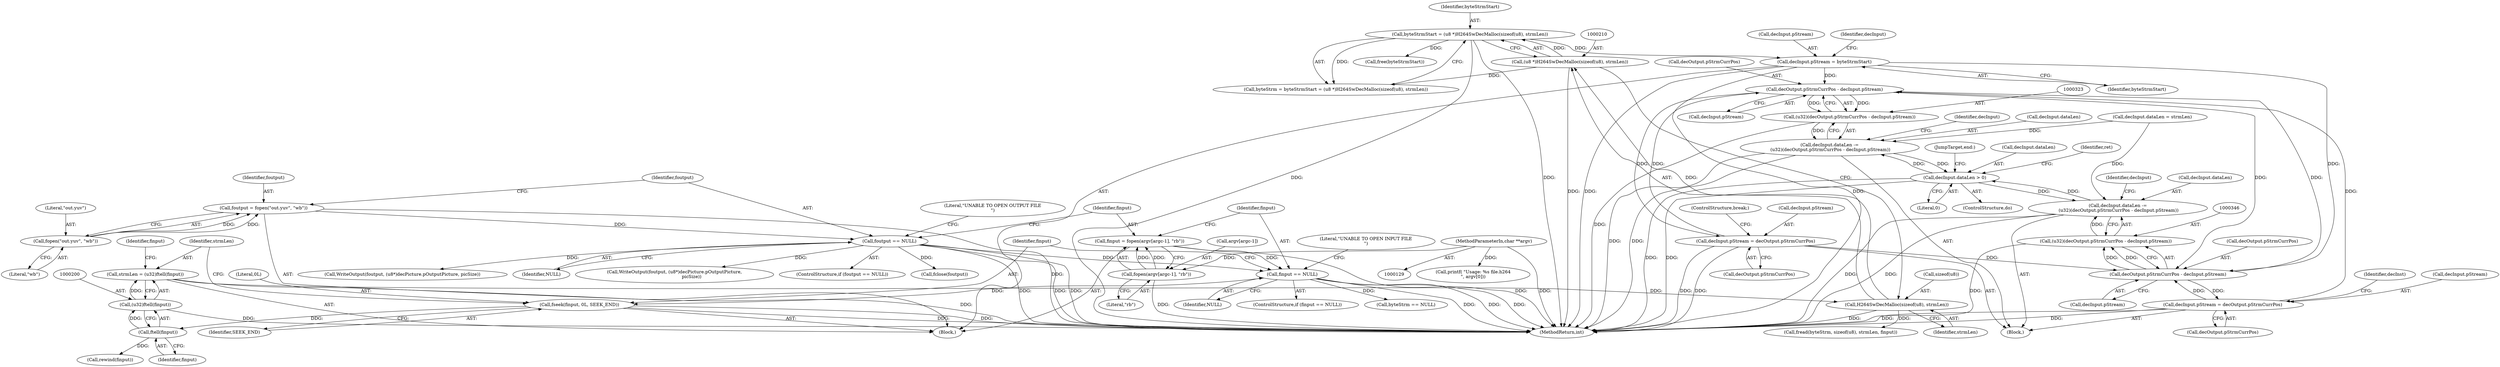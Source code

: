 digraph "0_Android_2b6f22dc64d456471a1dc6df09d515771d1427c8_1@pointer" {
"1000249" [label="(Call,decInput.pStream = byteStrmStart)"];
"1000207" [label="(Call,byteStrmStart = (u8 *)H264SwDecMalloc(sizeof(u8), strmLen))"];
"1000209" [label="(Call,(u8 *)H264SwDecMalloc(sizeof(u8), strmLen))"];
"1000211" [label="(Call,H264SwDecMalloc(sizeof(u8), strmLen))"];
"1000197" [label="(Call,strmLen = (u32)ftell(finput))"];
"1000199" [label="(Call,(u32)ftell(finput))"];
"1000201" [label="(Call,ftell(finput))"];
"1000193" [label="(Call,fseek(finput, 0L, SEEK_END))"];
"1000184" [label="(Call,finput == NULL)"];
"1000174" [label="(Call,finput = fopen(argv[argc-1], \"rb\"))"];
"1000176" [label="(Call,fopen(argv[argc-1], \"rb\"))"];
"1000131" [label="(MethodParameterIn,char **argv)"];
"1000165" [label="(Call,foutput == NULL)"];
"1000159" [label="(Call,foutput = fopen(\"out.yuv\", \"wb\"))"];
"1000161" [label="(Call,fopen(\"out.yuv\", \"wb\"))"];
"1000324" [label="(Call,decOutput.pStrmCurrPos - decInput.pStream)"];
"1000322" [label="(Call,(u32)(decOutput.pStrmCurrPos - decInput.pStream))"];
"1000318" [label="(Call,decInput.dataLen -=\n (u32)(decOutput.pStrmCurrPos - decInput.pStream))"];
"1000405" [label="(Call,decInput.dataLen > 0)"];
"1000341" [label="(Call,decInput.dataLen -=\n (u32)(decOutput.pStrmCurrPos - decInput.pStream))"];
"1000331" [label="(Call,decInput.pStream = decOutput.pStrmCurrPos)"];
"1000347" [label="(Call,decOutput.pStrmCurrPos - decInput.pStream)"];
"1000345" [label="(Call,(u32)(decOutput.pStrmCurrPos - decInput.pStream))"];
"1000354" [label="(Call,decInput.pStream = decOutput.pStrmCurrPos)"];
"1000318" [label="(Call,decInput.dataLen -=\n (u32)(decOutput.pStrmCurrPos - decInput.pStream))"];
"1000333" [label="(Identifier,decInput)"];
"1000177" [label="(Call,argv[argc-1])"];
"1000324" [label="(Call,decOutput.pStrmCurrPos - decInput.pStream)"];
"1000201" [label="(Call,ftell(finput))"];
"1000325" [label="(Call,decOutput.pStrmCurrPos)"];
"1000328" [label="(Call,decInput.pStream)"];
"1000209" [label="(Call,(u8 *)H264SwDecMalloc(sizeof(u8), strmLen))"];
"1000348" [label="(Call,decOutput.pStrmCurrPos)"];
"1000182" [label="(Literal,\"rb\")"];
"1000354" [label="(Call,decInput.pStream = decOutput.pStrmCurrPos)"];
"1000131" [label="(MethodParameterIn,char **argv)"];
"1000211" [label="(Call,H264SwDecMalloc(sizeof(u8), strmLen))"];
"1000253" [label="(Identifier,byteStrmStart)"];
"1000199" [label="(Call,(u32)ftell(finput))"];
"1000132" [label="(Block,)"];
"1000436" [label="(Call,WriteOutput(foutput, (u8*)decPicture.pOutputPicture, picSize))"];
"1000159" [label="(Call,foutput = fopen(\"out.yuv\", \"wb\"))"];
"1000183" [label="(ControlStructure,if (finput == NULL))"];
"1000204" [label="(Identifier,finput)"];
"1000184" [label="(Call,finput == NULL)"];
"1000161" [label="(Call,fopen(\"out.yuv\", \"wb\"))"];
"1000338" [label="(ControlStructure,break;)"];
"1000410" [label="(JumpTarget,end:)"];
"1000203" [label="(Call,rewind(finput))"];
"1000196" [label="(Identifier,SEEK_END)"];
"1000405" [label="(Call,decInput.dataLen > 0)"];
"1000332" [label="(Call,decInput.pStream)"];
"1000225" [label="(Call,fread(byteStrm, sizeof(u8), strmLen, finput))"];
"1000166" [label="(Identifier,foutput)"];
"1000160" [label="(Identifier,foutput)"];
"1000356" [label="(Identifier,decInput)"];
"1000174" [label="(Call,finput = fopen(argv[argc-1], \"rb\"))"];
"1000167" [label="(Identifier,NULL)"];
"1000170" [label="(Literal,\"UNABLE TO OPEN OUTPUT FILE\n\")"];
"1000208" [label="(Identifier,byteStrmStart)"];
"1000185" [label="(Identifier,finput)"];
"1000345" [label="(Call,(u32)(decOutput.pStrmCurrPos - decInput.pStream))"];
"1000386" [label="(Call,WriteOutput(foutput, (u8*)decPicture.pOutputPicture,\n                        picSize))"];
"1000347" [label="(Call,decOutput.pStrmCurrPos - decInput.pStream)"];
"1000267" [label="(ControlStructure,do)"];
"1000193" [label="(Call,fseek(finput, 0L, SEEK_END))"];
"1000335" [label="(Call,decOutput.pStrmCurrPos)"];
"1000279" [label="(Block,)"];
"1000342" [label="(Call,decInput.dataLen)"];
"1000319" [label="(Call,decInput.dataLen)"];
"1000162" [label="(Literal,\"out.yuv\")"];
"1000212" [label="(Call,sizeof(u8))"];
"1000355" [label="(Call,decInput.pStream)"];
"1000164" [label="(ControlStructure,if (foutput == NULL))"];
"1000341" [label="(Call,decInput.dataLen -=\n (u32)(decOutput.pStrmCurrPos - decInput.pStream))"];
"1000195" [label="(Literal,0L)"];
"1000205" [label="(Call,byteStrm = byteStrmStart = (u8 *)H264SwDecMalloc(sizeof(u8), strmLen))"];
"1000448" [label="(Call,free(byteStrmStart))"];
"1000194" [label="(Identifier,finput)"];
"1000216" [label="(Call,byteStrm == NULL)"];
"1000207" [label="(Call,byteStrmStart = (u8 *)H264SwDecMalloc(sizeof(u8), strmLen))"];
"1000364" [label="(Identifier,decInst)"];
"1000446" [label="(Call,fclose(foutput))"];
"1000331" [label="(Call,decInput.pStream = decOutput.pStrmCurrPos)"];
"1000175" [label="(Identifier,finput)"];
"1000250" [label="(Call,decInput.pStream)"];
"1000186" [label="(Identifier,NULL)"];
"1000256" [label="(Identifier,decInput)"];
"1000358" [label="(Call,decOutput.pStrmCurrPos)"];
"1000406" [label="(Call,decInput.dataLen)"];
"1000270" [label="(Identifier,ret)"];
"1000202" [label="(Identifier,finput)"];
"1000322" [label="(Call,(u32)(decOutput.pStrmCurrPos - decInput.pStream))"];
"1000198" [label="(Identifier,strmLen)"];
"1000163" [label="(Literal,\"wb\")"];
"1000351" [label="(Call,decInput.pStream)"];
"1000452" [label="(MethodReturn,int)"];
"1000176" [label="(Call,fopen(argv[argc-1], \"rb\"))"];
"1000197" [label="(Call,strmLen = (u32)ftell(finput))"];
"1000409" [label="(Literal,0)"];
"1000214" [label="(Identifier,strmLen)"];
"1000189" [label="(Literal,\"UNABLE TO OPEN INPUT FILE\n\")"];
"1000151" [label="(Call,printf( \"Usage: %s file.h264\n\", argv[0]))"];
"1000249" [label="(Call,decInput.pStream = byteStrmStart)"];
"1000165" [label="(Call,foutput == NULL)"];
"1000254" [label="(Call,decInput.dataLen = strmLen)"];
"1000249" -> "1000132"  [label="AST: "];
"1000249" -> "1000253"  [label="CFG: "];
"1000250" -> "1000249"  [label="AST: "];
"1000253" -> "1000249"  [label="AST: "];
"1000256" -> "1000249"  [label="CFG: "];
"1000249" -> "1000452"  [label="DDG: "];
"1000249" -> "1000452"  [label="DDG: "];
"1000207" -> "1000249"  [label="DDG: "];
"1000249" -> "1000324"  [label="DDG: "];
"1000249" -> "1000347"  [label="DDG: "];
"1000207" -> "1000205"  [label="AST: "];
"1000207" -> "1000209"  [label="CFG: "];
"1000208" -> "1000207"  [label="AST: "];
"1000209" -> "1000207"  [label="AST: "];
"1000205" -> "1000207"  [label="CFG: "];
"1000207" -> "1000452"  [label="DDG: "];
"1000207" -> "1000452"  [label="DDG: "];
"1000207" -> "1000205"  [label="DDG: "];
"1000209" -> "1000207"  [label="DDG: "];
"1000207" -> "1000448"  [label="DDG: "];
"1000209" -> "1000211"  [label="CFG: "];
"1000210" -> "1000209"  [label="AST: "];
"1000211" -> "1000209"  [label="AST: "];
"1000209" -> "1000452"  [label="DDG: "];
"1000209" -> "1000205"  [label="DDG: "];
"1000211" -> "1000209"  [label="DDG: "];
"1000211" -> "1000214"  [label="CFG: "];
"1000212" -> "1000211"  [label="AST: "];
"1000214" -> "1000211"  [label="AST: "];
"1000211" -> "1000452"  [label="DDG: "];
"1000197" -> "1000211"  [label="DDG: "];
"1000211" -> "1000225"  [label="DDG: "];
"1000197" -> "1000132"  [label="AST: "];
"1000197" -> "1000199"  [label="CFG: "];
"1000198" -> "1000197"  [label="AST: "];
"1000199" -> "1000197"  [label="AST: "];
"1000204" -> "1000197"  [label="CFG: "];
"1000197" -> "1000452"  [label="DDG: "];
"1000199" -> "1000197"  [label="DDG: "];
"1000199" -> "1000201"  [label="CFG: "];
"1000200" -> "1000199"  [label="AST: "];
"1000201" -> "1000199"  [label="AST: "];
"1000199" -> "1000452"  [label="DDG: "];
"1000201" -> "1000199"  [label="DDG: "];
"1000201" -> "1000202"  [label="CFG: "];
"1000202" -> "1000201"  [label="AST: "];
"1000193" -> "1000201"  [label="DDG: "];
"1000201" -> "1000203"  [label="DDG: "];
"1000193" -> "1000132"  [label="AST: "];
"1000193" -> "1000196"  [label="CFG: "];
"1000194" -> "1000193"  [label="AST: "];
"1000195" -> "1000193"  [label="AST: "];
"1000196" -> "1000193"  [label="AST: "];
"1000198" -> "1000193"  [label="CFG: "];
"1000193" -> "1000452"  [label="DDG: "];
"1000193" -> "1000452"  [label="DDG: "];
"1000184" -> "1000193"  [label="DDG: "];
"1000184" -> "1000183"  [label="AST: "];
"1000184" -> "1000186"  [label="CFG: "];
"1000185" -> "1000184"  [label="AST: "];
"1000186" -> "1000184"  [label="AST: "];
"1000189" -> "1000184"  [label="CFG: "];
"1000194" -> "1000184"  [label="CFG: "];
"1000184" -> "1000452"  [label="DDG: "];
"1000184" -> "1000452"  [label="DDG: "];
"1000184" -> "1000452"  [label="DDG: "];
"1000174" -> "1000184"  [label="DDG: "];
"1000165" -> "1000184"  [label="DDG: "];
"1000184" -> "1000216"  [label="DDG: "];
"1000174" -> "1000132"  [label="AST: "];
"1000174" -> "1000176"  [label="CFG: "];
"1000175" -> "1000174"  [label="AST: "];
"1000176" -> "1000174"  [label="AST: "];
"1000185" -> "1000174"  [label="CFG: "];
"1000174" -> "1000452"  [label="DDG: "];
"1000176" -> "1000174"  [label="DDG: "];
"1000176" -> "1000174"  [label="DDG: "];
"1000176" -> "1000182"  [label="CFG: "];
"1000177" -> "1000176"  [label="AST: "];
"1000182" -> "1000176"  [label="AST: "];
"1000176" -> "1000452"  [label="DDG: "];
"1000131" -> "1000176"  [label="DDG: "];
"1000131" -> "1000129"  [label="AST: "];
"1000131" -> "1000452"  [label="DDG: "];
"1000131" -> "1000151"  [label="DDG: "];
"1000165" -> "1000164"  [label="AST: "];
"1000165" -> "1000167"  [label="CFG: "];
"1000166" -> "1000165"  [label="AST: "];
"1000167" -> "1000165"  [label="AST: "];
"1000170" -> "1000165"  [label="CFG: "];
"1000175" -> "1000165"  [label="CFG: "];
"1000165" -> "1000452"  [label="DDG: "];
"1000165" -> "1000452"  [label="DDG: "];
"1000165" -> "1000452"  [label="DDG: "];
"1000159" -> "1000165"  [label="DDG: "];
"1000165" -> "1000386"  [label="DDG: "];
"1000165" -> "1000436"  [label="DDG: "];
"1000165" -> "1000446"  [label="DDG: "];
"1000159" -> "1000132"  [label="AST: "];
"1000159" -> "1000161"  [label="CFG: "];
"1000160" -> "1000159"  [label="AST: "];
"1000161" -> "1000159"  [label="AST: "];
"1000166" -> "1000159"  [label="CFG: "];
"1000159" -> "1000452"  [label="DDG: "];
"1000161" -> "1000159"  [label="DDG: "];
"1000161" -> "1000159"  [label="DDG: "];
"1000161" -> "1000163"  [label="CFG: "];
"1000162" -> "1000161"  [label="AST: "];
"1000163" -> "1000161"  [label="AST: "];
"1000324" -> "1000322"  [label="AST: "];
"1000324" -> "1000328"  [label="CFG: "];
"1000325" -> "1000324"  [label="AST: "];
"1000328" -> "1000324"  [label="AST: "];
"1000322" -> "1000324"  [label="CFG: "];
"1000324" -> "1000322"  [label="DDG: "];
"1000324" -> "1000322"  [label="DDG: "];
"1000347" -> "1000324"  [label="DDG: "];
"1000331" -> "1000324"  [label="DDG: "];
"1000354" -> "1000324"  [label="DDG: "];
"1000324" -> "1000331"  [label="DDG: "];
"1000324" -> "1000347"  [label="DDG: "];
"1000322" -> "1000318"  [label="AST: "];
"1000323" -> "1000322"  [label="AST: "];
"1000318" -> "1000322"  [label="CFG: "];
"1000322" -> "1000452"  [label="DDG: "];
"1000322" -> "1000318"  [label="DDG: "];
"1000318" -> "1000279"  [label="AST: "];
"1000319" -> "1000318"  [label="AST: "];
"1000333" -> "1000318"  [label="CFG: "];
"1000318" -> "1000452"  [label="DDG: "];
"1000318" -> "1000452"  [label="DDG: "];
"1000254" -> "1000318"  [label="DDG: "];
"1000405" -> "1000318"  [label="DDG: "];
"1000318" -> "1000405"  [label="DDG: "];
"1000405" -> "1000267"  [label="AST: "];
"1000405" -> "1000409"  [label="CFG: "];
"1000406" -> "1000405"  [label="AST: "];
"1000409" -> "1000405"  [label="AST: "];
"1000270" -> "1000405"  [label="CFG: "];
"1000410" -> "1000405"  [label="CFG: "];
"1000405" -> "1000452"  [label="DDG: "];
"1000405" -> "1000452"  [label="DDG: "];
"1000405" -> "1000341"  [label="DDG: "];
"1000341" -> "1000405"  [label="DDG: "];
"1000341" -> "1000279"  [label="AST: "];
"1000341" -> "1000345"  [label="CFG: "];
"1000342" -> "1000341"  [label="AST: "];
"1000345" -> "1000341"  [label="AST: "];
"1000356" -> "1000341"  [label="CFG: "];
"1000341" -> "1000452"  [label="DDG: "];
"1000341" -> "1000452"  [label="DDG: "];
"1000345" -> "1000341"  [label="DDG: "];
"1000254" -> "1000341"  [label="DDG: "];
"1000331" -> "1000279"  [label="AST: "];
"1000331" -> "1000335"  [label="CFG: "];
"1000332" -> "1000331"  [label="AST: "];
"1000335" -> "1000331"  [label="AST: "];
"1000338" -> "1000331"  [label="CFG: "];
"1000331" -> "1000452"  [label="DDG: "];
"1000331" -> "1000452"  [label="DDG: "];
"1000331" -> "1000347"  [label="DDG: "];
"1000347" -> "1000345"  [label="AST: "];
"1000347" -> "1000351"  [label="CFG: "];
"1000348" -> "1000347"  [label="AST: "];
"1000351" -> "1000347"  [label="AST: "];
"1000345" -> "1000347"  [label="CFG: "];
"1000347" -> "1000345"  [label="DDG: "];
"1000347" -> "1000345"  [label="DDG: "];
"1000354" -> "1000347"  [label="DDG: "];
"1000347" -> "1000354"  [label="DDG: "];
"1000346" -> "1000345"  [label="AST: "];
"1000345" -> "1000452"  [label="DDG: "];
"1000354" -> "1000279"  [label="AST: "];
"1000354" -> "1000358"  [label="CFG: "];
"1000355" -> "1000354"  [label="AST: "];
"1000358" -> "1000354"  [label="AST: "];
"1000364" -> "1000354"  [label="CFG: "];
"1000354" -> "1000452"  [label="DDG: "];
"1000354" -> "1000452"  [label="DDG: "];
}
